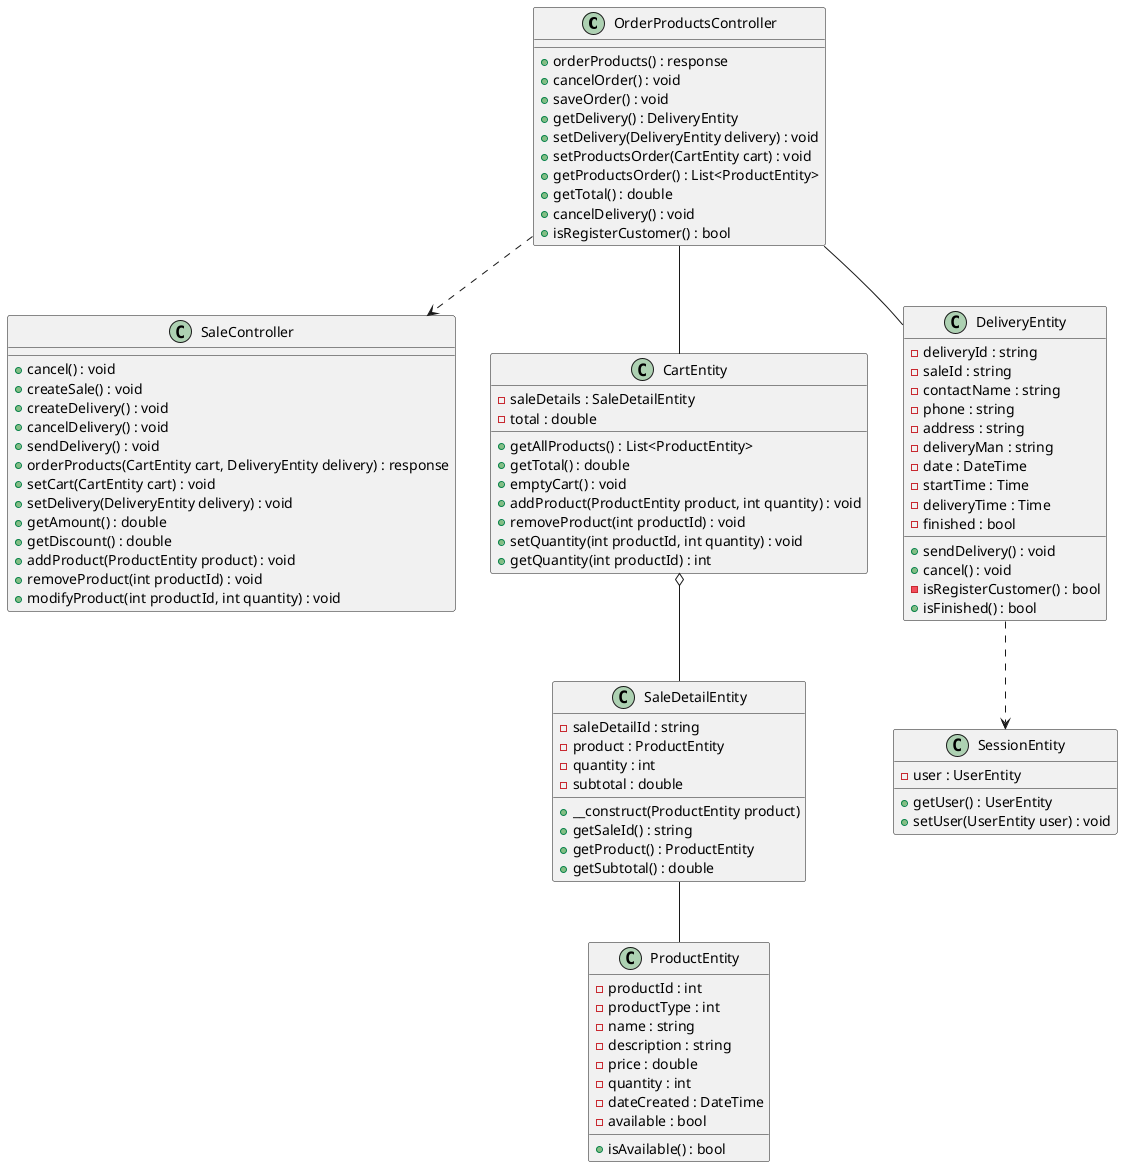 @startuml
skinparam BackgroundColor transparent

OrderProductsController ..> SaleController
OrderProductsController -- CartEntity
OrderProductsController -- DeliveryEntity
DeliveryEntity ..> SessionEntity
CartEntity o-- SaleDetailEntity
SaleDetailEntity -- ProductEntity

class OrderProductsController
{
    +orderProducts() : response
    +cancelOrder() : void
    +saveOrder() : void
    +getDelivery() : DeliveryEntity
    +setDelivery(DeliveryEntity delivery) : void
    +setProductsOrder(CartEntity cart) : void
    +getProductsOrder() : List<ProductEntity>
    +getTotal() : double
    +cancelDelivery() : void
    +isRegisterCustomer() : bool
}

class SaleController
{
    +cancel() : void
    +createSale() : void
    +createDelivery() : void
    +cancelDelivery() : void
    +sendDelivery() : void
    +orderProducts(CartEntity cart, DeliveryEntity delivery) : response
    +setCart(CartEntity cart) : void
    +setDelivery(DeliveryEntity delivery) : void
    +getAmount() : double
    +getDiscount() : double
    +addProduct(ProductEntity product) : void
    +removeProduct(int productId) : void
    +modifyProduct(int productId, int quantity) : void
}

class CartEntity
{
    -saleDetails : SaleDetailEntity
    -total : double

    +getAllProducts() : List<ProductEntity>
    +getTotal() : double
    +emptyCart() : void
    +addProduct(ProductEntity product, int quantity) : void
    +removeProduct(int productId) : void
    +setQuantity(int productId, int quantity) : void
    +getQuantity(int productId) : int
}

class DeliveryEntity
{
    -deliveryId : string
    -saleId : string
    -contactName : string
    -phone : string
    -address : string
    -deliveryMan : string
    -date : DateTime
    -startTime : Time
    -deliveryTime : Time
    -finished : bool

    +sendDelivery() : void
    +cancel() : void
    -isRegisterCustomer() : bool
    +isFinished() : bool
}

class SessionEntity
{
    -user : UserEntity

    +getUser() : UserEntity
    +setUser(UserEntity user) : void
}

class SaleDetailEntity
{
    -saleDetailId : string
    -product : ProductEntity
    -quantity : int
    -subtotal : double

    +__construct(ProductEntity product)
    +getSaleId() : string
    +getProduct() : ProductEntity
    +getSubtotal() : double
}

class ProductEntity
{
    -productId : int
    -productType : int
    -name : string
    -description : string
    -price : double
    -quantity : int
    -dateCreated : DateTime
    -available : bool

    +isAvailable() : bool
}

@enduml